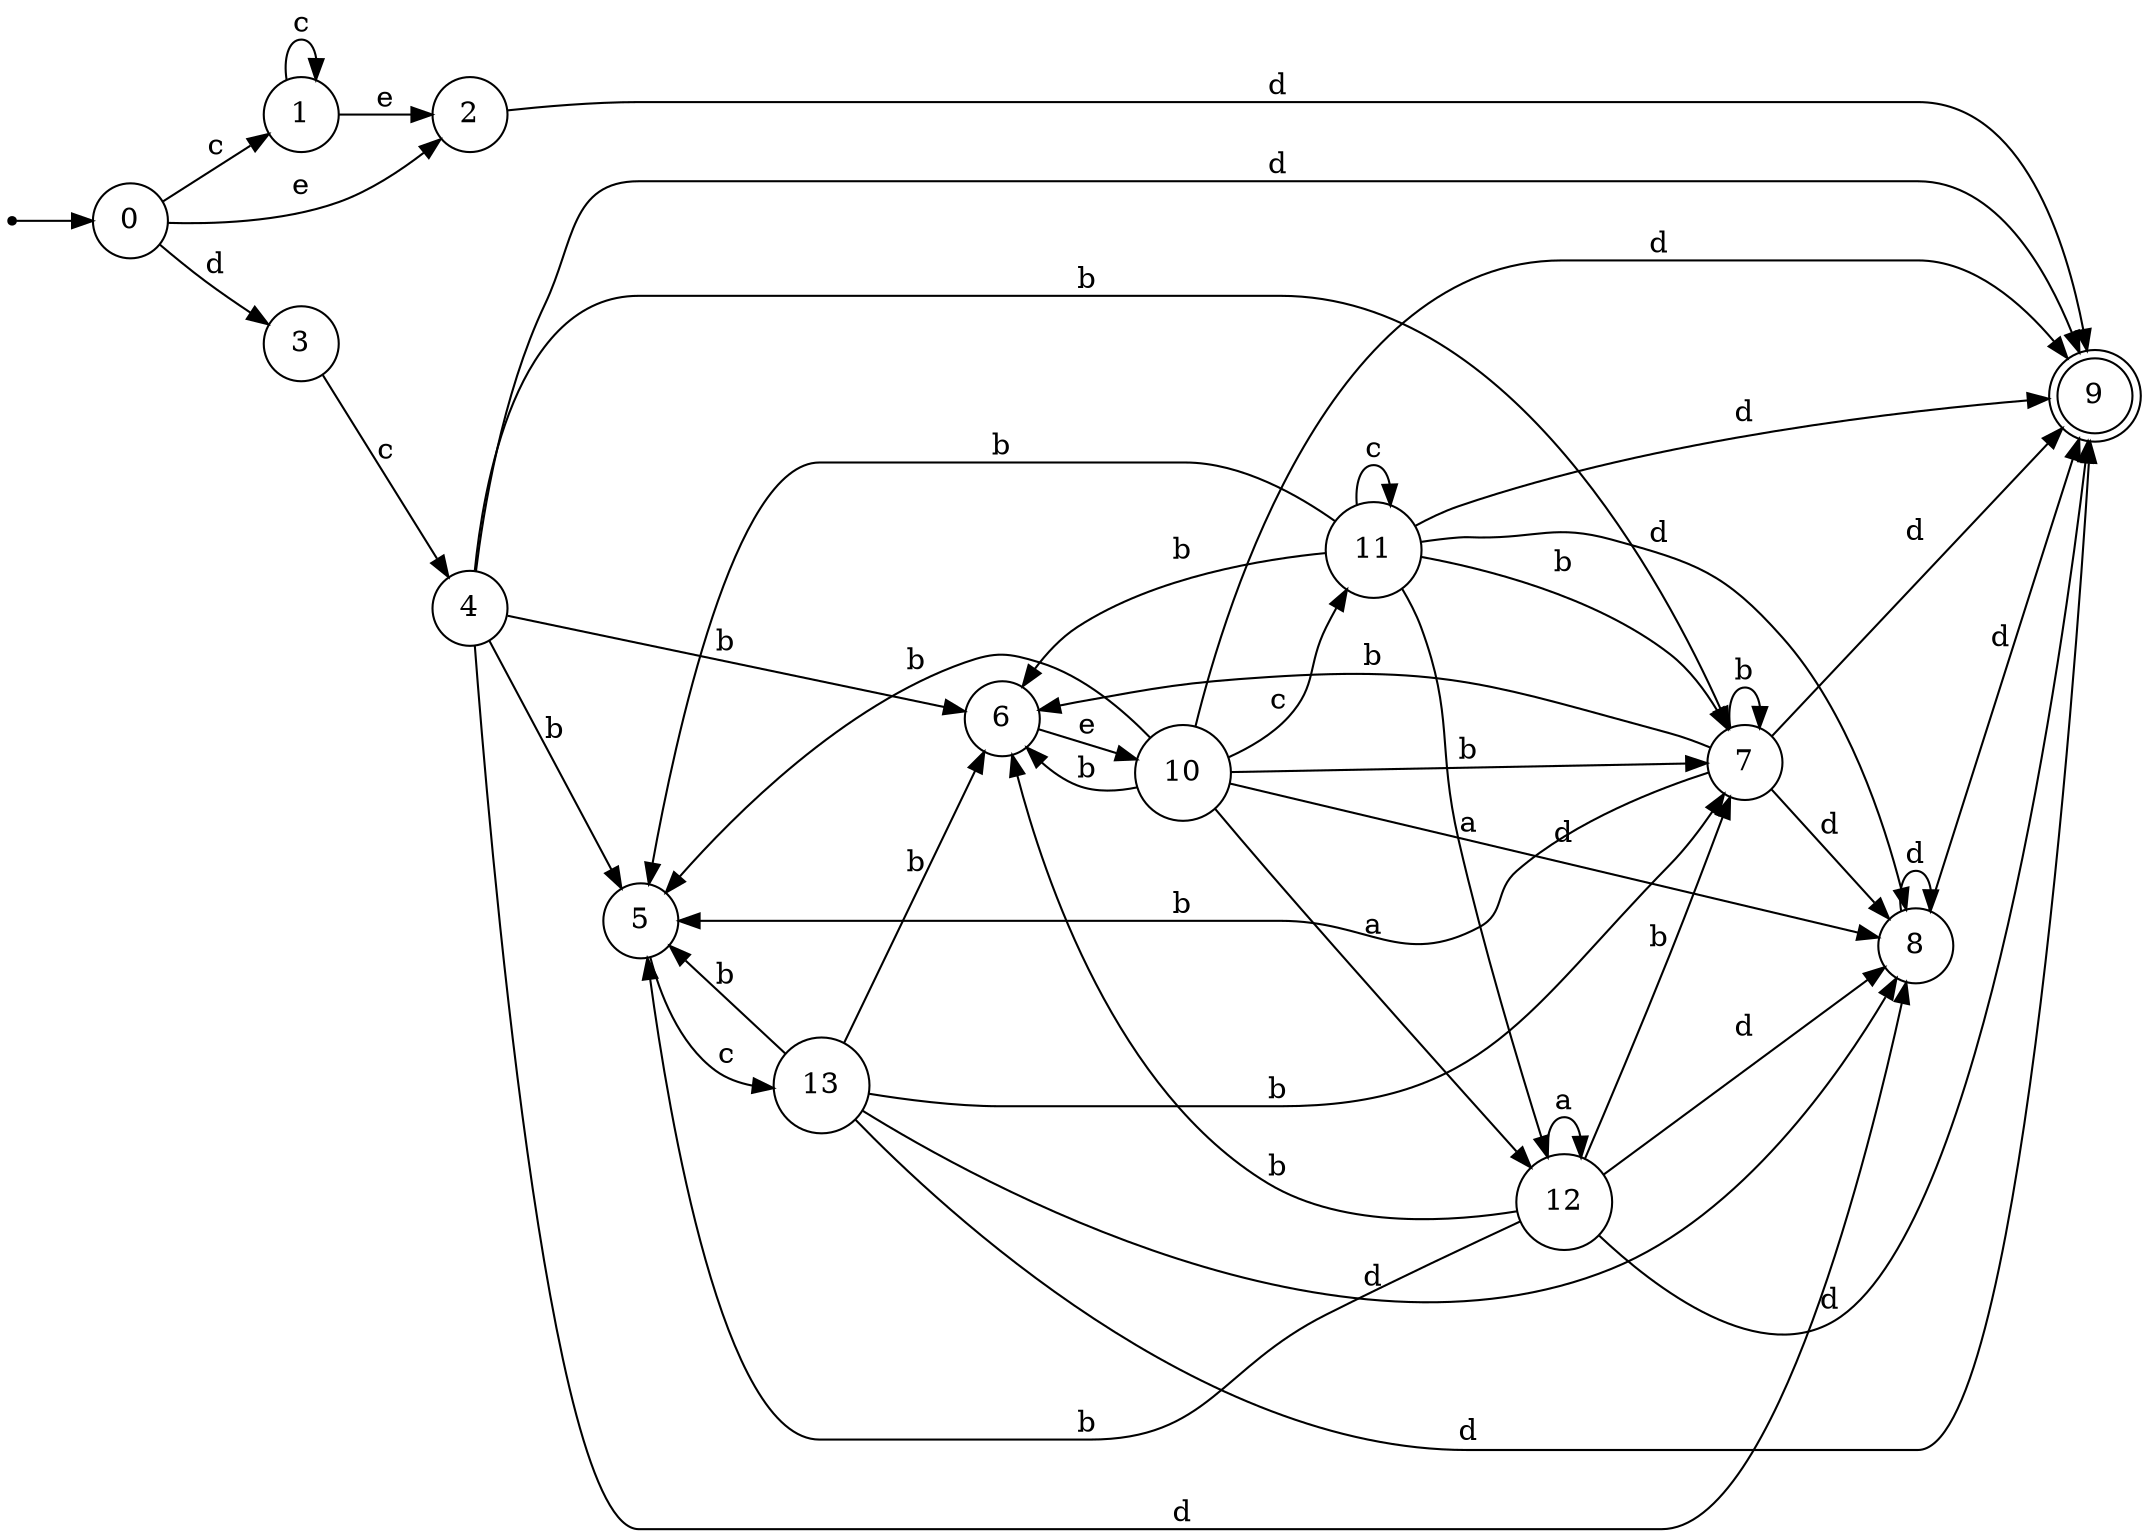 digraph finite_state_machine {
rankdir=LR;
size="20,20";
node [shape = point]; "dummy0"
node [shape = circle]; "0";
"dummy0" -> "0";
node [shape = circle]; "1";
node [shape = circle]; "2";
node [shape = circle]; "3";
node [shape = circle]; "4";
node [shape = circle]; "5";
node [shape = circle]; "6";
node [shape = circle]; "7";
node [shape = circle]; "8";
node [shape = doublecircle]; "9";node [shape = circle]; "10";
node [shape = circle]; "11";
node [shape = circle]; "12";
node [shape = circle]; "13";
"0" -> "1" [label = "c"];
 "0" -> "2" [label = "e"];
 "0" -> "3" [label = "d"];
 "3" -> "4" [label = "c"];
 "4" -> "5" [label = "b"];
 "4" -> "6" [label = "b"];
 "4" -> "7" [label = "b"];
 "4" -> "8" [label = "d"];
 "4" -> "9" [label = "d"];
 "8" -> "8" [label = "d"];
 "8" -> "9" [label = "d"];
 "7" -> "5" [label = "b"];
 "7" -> "6" [label = "b"];
 "7" -> "7" [label = "b"];
 "7" -> "8" [label = "d"];
 "7" -> "9" [label = "d"];
 "6" -> "10" [label = "e"];
 "10" -> "5" [label = "b"];
 "10" -> "6" [label = "b"];
 "10" -> "7" [label = "b"];
 "10" -> "11" [label = "c"];
 "10" -> "12" [label = "a"];
 "10" -> "8" [label = "d"];
 "10" -> "9" [label = "d"];
 "12" -> "12" [label = "a"];
 "12" -> "5" [label = "b"];
 "12" -> "6" [label = "b"];
 "12" -> "7" [label = "b"];
 "12" -> "8" [label = "d"];
 "12" -> "9" [label = "d"];
 "11" -> "11" [label = "c"];
 "11" -> "5" [label = "b"];
 "11" -> "6" [label = "b"];
 "11" -> "7" [label = "b"];
 "11" -> "12" [label = "a"];
 "11" -> "8" [label = "d"];
 "11" -> "9" [label = "d"];
 "5" -> "13" [label = "c"];
 "13" -> "5" [label = "b"];
 "13" -> "6" [label = "b"];
 "13" -> "7" [label = "b"];
 "13" -> "8" [label = "d"];
 "13" -> "9" [label = "d"];
 "2" -> "9" [label = "d"];
 "1" -> "1" [label = "c"];
 "1" -> "2" [label = "e"];
 }
